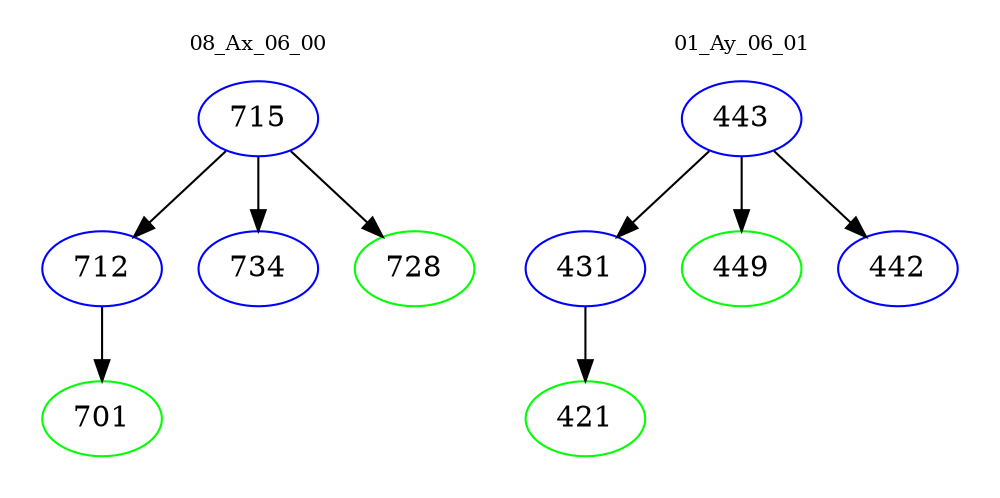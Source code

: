 digraph{
subgraph cluster_0 {
color = white
label = "08_Ax_06_00";
fontsize=10;
T0_715 [label="715", color="blue"]
T0_715 -> T0_712 [color="black"]
T0_712 [label="712", color="blue"]
T0_712 -> T0_701 [color="black"]
T0_701 [label="701", color="green"]
T0_715 -> T0_734 [color="black"]
T0_734 [label="734", color="blue"]
T0_715 -> T0_728 [color="black"]
T0_728 [label="728", color="green"]
}
subgraph cluster_1 {
color = white
label = "01_Ay_06_01";
fontsize=10;
T1_443 [label="443", color="blue"]
T1_443 -> T1_431 [color="black"]
T1_431 [label="431", color="blue"]
T1_431 -> T1_421 [color="black"]
T1_421 [label="421", color="green"]
T1_443 -> T1_449 [color="black"]
T1_449 [label="449", color="green"]
T1_443 -> T1_442 [color="black"]
T1_442 [label="442", color="blue"]
}
}

